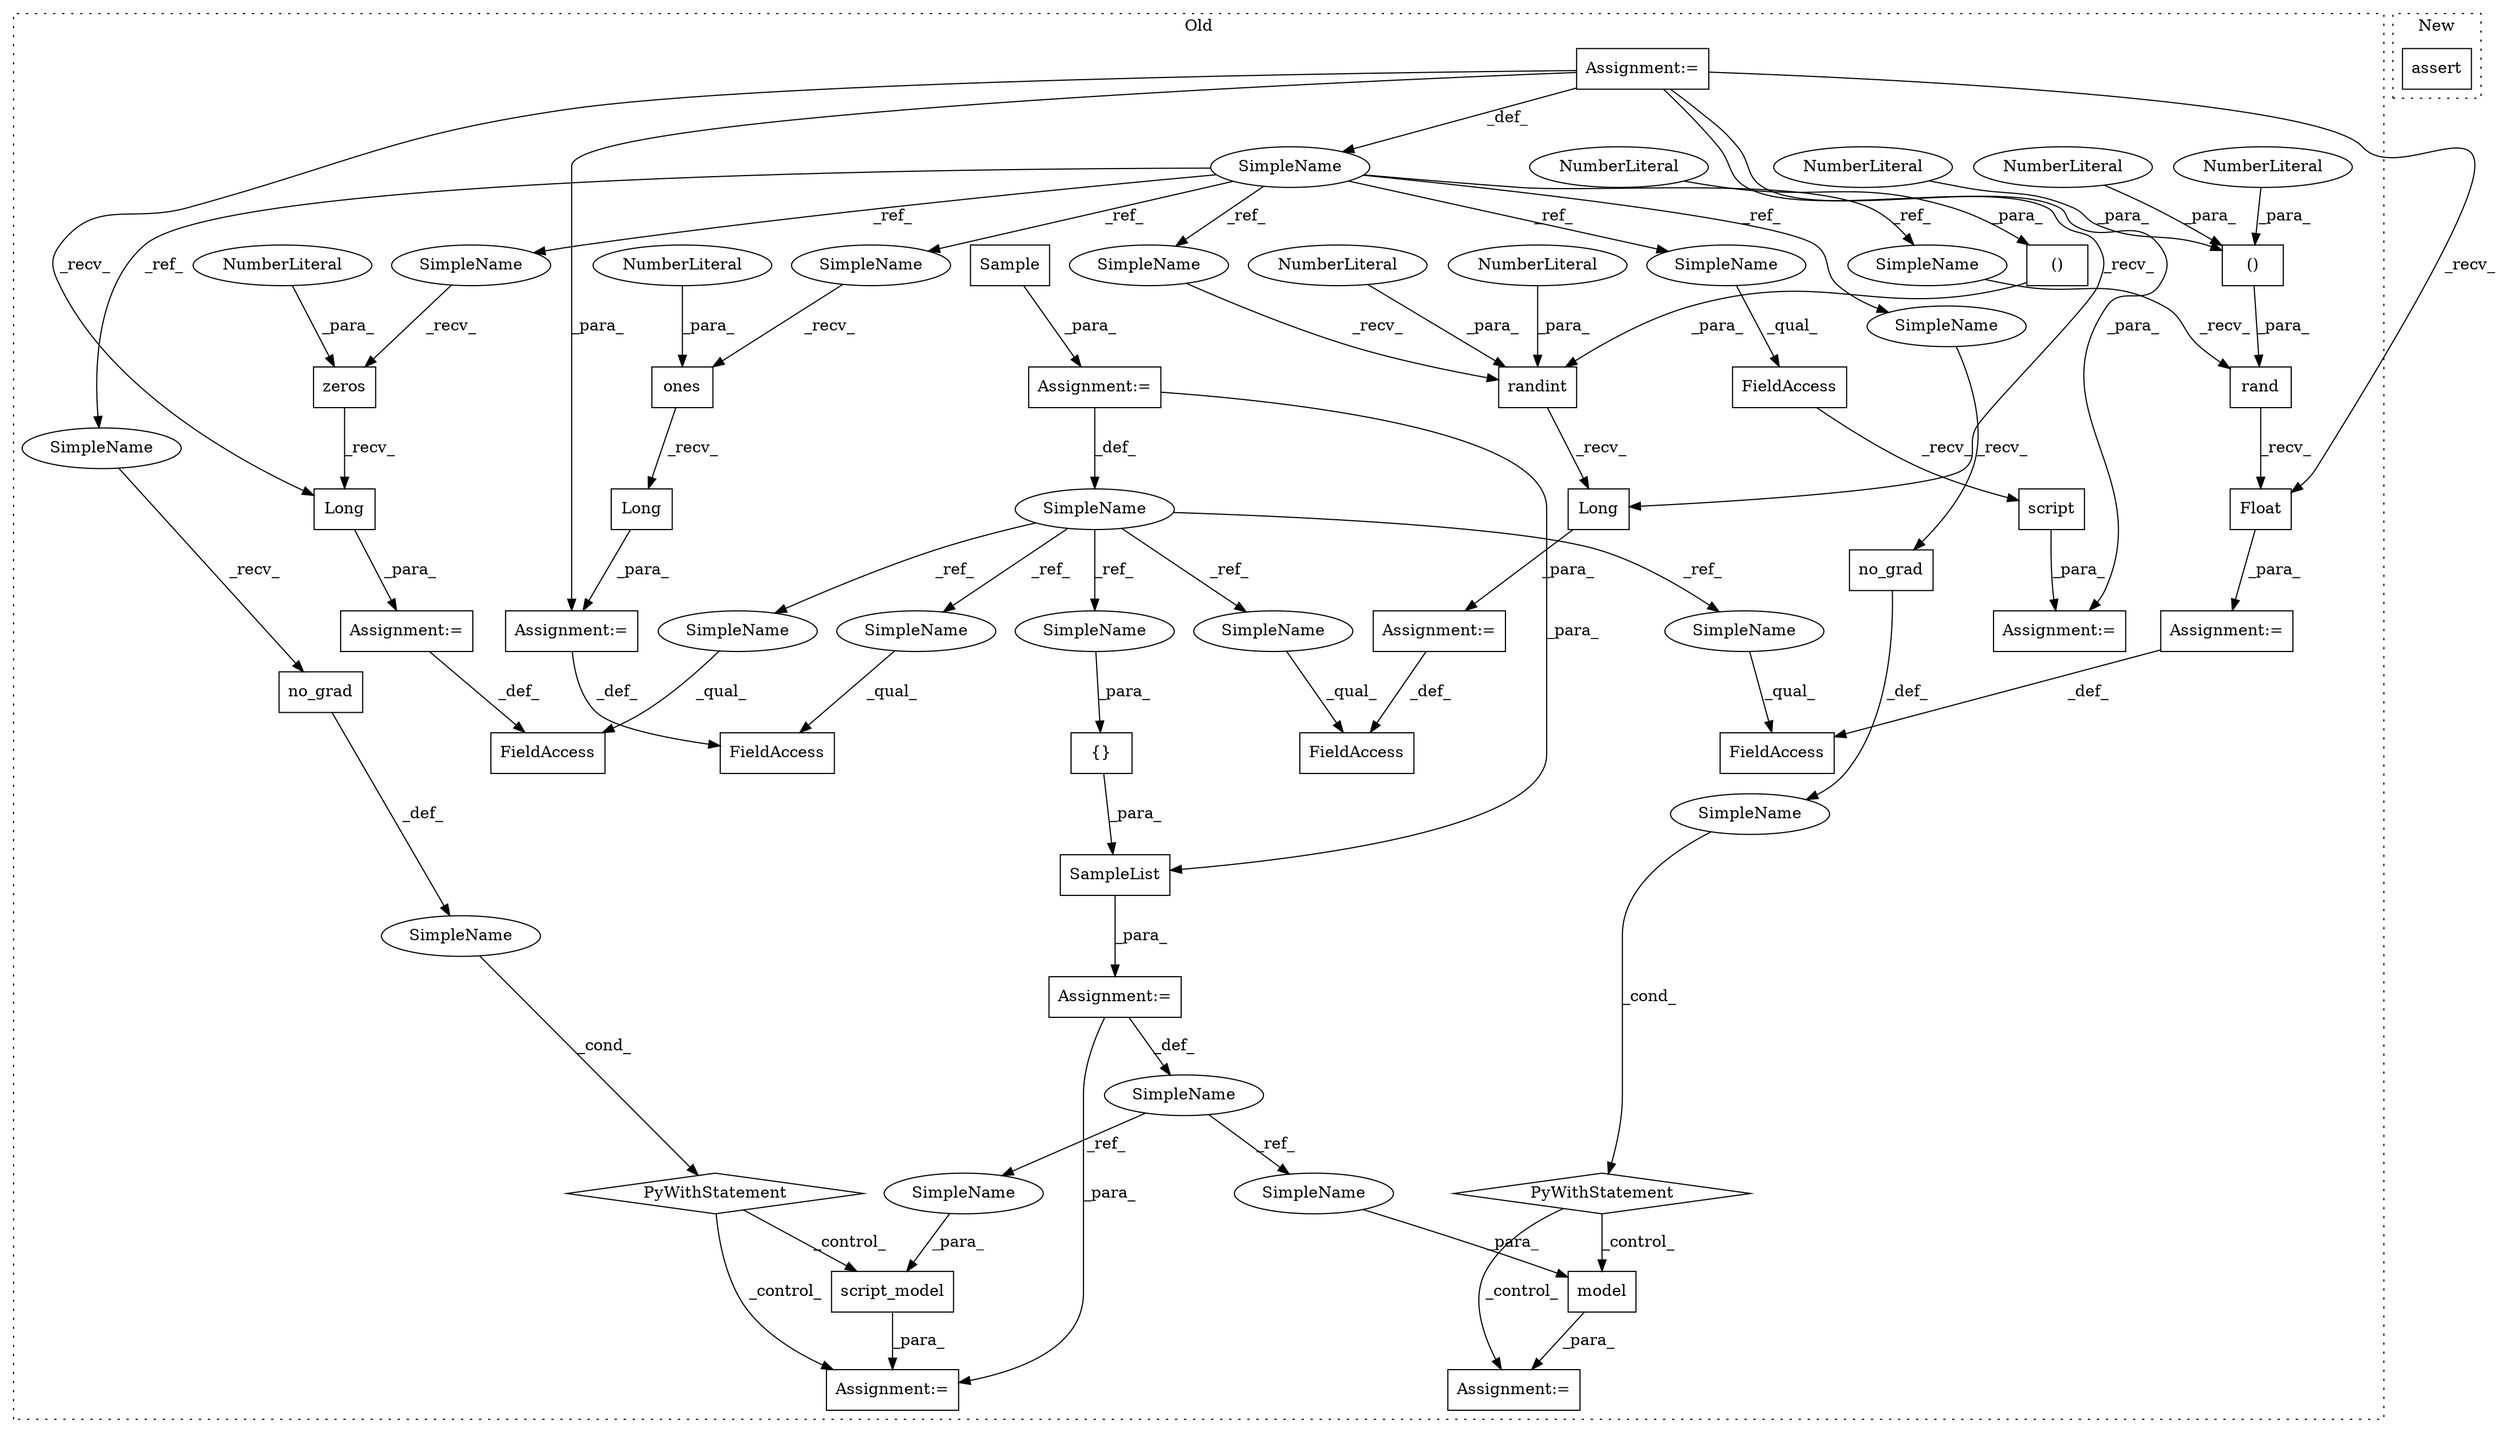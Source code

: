 digraph G {
subgraph cluster0 {
1 [label="script" a="32" s="3121,3133" l="7,1" shape="box"];
3 [label="FieldAccess" a="22" s="3111" l="9" shape="box"];
4 [label="Assignment:=" a="7" s="3110" l="1" shape="box"];
5 [label="Assignment:=" a="7" s="2373" l="5" shape="box"];
6 [label="Assignment:=" a="7" s="2892" l="1" shape="box"];
7 [label="Assignment:=" a="7" s="3062" l="1" shape="box"];
8 [label="SimpleName" a="42" s="" l="" shape="ellipse"];
9 [label="PyWithStatement" a="104" s="3015,3040" l="10,2" shape="diamond"];
10 [label="()" a="106" s="2909" l="33" shape="box"];
11 [label="{}" a="4" s="2995,3007" l="1,1" shape="box"];
12 [label="NumberLiteral" a="34" s="2909" l="1" shape="ellipse"];
13 [label="NumberLiteral" a="34" s="2923" l="3" shape="ellipse"];
14 [label="NumberLiteral" a="34" s="2939" l="3" shape="ellipse"];
15 [label="randint" a="32" s="2708,2756" l="8,2" shape="box"];
16 [label="()" a="106" s="2729" l="27" shape="box"];
17 [label="NumberLiteral" a="34" s="2718" l="5" shape="ellipse"];
18 [label="NumberLiteral" a="34" s="2716" l="1" shape="ellipse"];
19 [label="NumberLiteral" a="34" s="2753" l="3" shape="ellipse"];
20 [label="Sample" a="32" s="2666" l="8" shape="box"];
21 [label="PyWithStatement" a="104" s="3140,3165" l="10,2" shape="diamond"];
22 [label="SimpleName" a="42" s="2373" l="5" shape="ellipse"];
23 [label="zeros" a="32" s="2852,2861" l="6,1" shape="box"];
24 [label="NumberLiteral" a="34" s="2858" l="3" shape="ellipse"];
25 [label="SimpleName" a="42" s="" l="" shape="ellipse"];
26 [label="script_model" a="32" s="3189,3218" l="13,1" shape="box"];
27 [label="no_grad" a="32" s="3031" l="9" shape="box"];
28 [label="rand" a="32" s="2899,2942" l="10,2" shape="box"];
29 [label="Float" a="32" s="2945" l="7" shape="box"];
30 [label="SimpleName" a="42" s="2654" l="11" shape="ellipse"];
31 [label="FieldAccess" a="22" s="2875" l="17" shape="box"];
32 [label="FieldAccess" a="22" s="2822" l="23" shape="box"];
33 [label="FieldAccess" a="22" s="2771" l="22" shape="box"];
34 [label="FieldAccess" a="22" s="2680" l="21" shape="box"];
35 [label="Long" a="32" s="2810" l="6" shape="box"];
36 [label="ones" a="32" s="2800,2808" l="5,1" shape="box"];
37 [label="NumberLiteral" a="34" s="2805" l="3" shape="ellipse"];
38 [label="Long" a="32" s="2759" l="6" shape="box"];
39 [label="Assignment:=" a="7" s="2974" l="1" shape="box"];
40 [label="Long" a="32" s="2863" l="6" shape="box"];
41 [label="Assignment:=" a="7" s="2701" l="1" shape="box"];
42 [label="Assignment:=" a="7" s="3188" l="1" shape="box"];
43 [label="Assignment:=" a="7" s="2665" l="1" shape="box"];
44 [label="Assignment:=" a="7" s="2793" l="1" shape="box"];
45 [label="Assignment:=" a="7" s="2845" l="1" shape="box"];
46 [label="no_grad" a="32" s="3156" l="9" shape="box"];
47 [label="SampleList" a="32" s="2975,3008" l="11,1" shape="box"];
48 [label="SimpleName" a="42" s="2958" l="16" shape="ellipse"];
49 [label="model" a="32" s="3063,3085" l="6,1" shape="box"];
50 [label="SimpleName" a="42" s="2794" l="5" shape="ellipse"];
51 [label="SimpleName" a="42" s="2893" l="5" shape="ellipse"];
52 [label="SimpleName" a="42" s="3025" l="5" shape="ellipse"];
53 [label="SimpleName" a="42" s="3150" l="5" shape="ellipse"];
54 [label="SimpleName" a="42" s="2702" l="5" shape="ellipse"];
55 [label="SimpleName" a="42" s="2846" l="5" shape="ellipse"];
56 [label="SimpleName" a="42" s="3111" l="5" shape="ellipse"];
57 [label="SimpleName" a="42" s="2875" l="11" shape="ellipse"];
58 [label="SimpleName" a="42" s="2680" l="11" shape="ellipse"];
59 [label="SimpleName" a="42" s="2996" l="11" shape="ellipse"];
60 [label="SimpleName" a="42" s="2822" l="11" shape="ellipse"];
61 [label="SimpleName" a="42" s="2771" l="11" shape="ellipse"];
62 [label="SimpleName" a="42" s="3069" l="16" shape="ellipse"];
63 [label="SimpleName" a="42" s="3202" l="16" shape="ellipse"];
label = "Old";
style="dotted";
}
subgraph cluster1 {
2 [label="assert" a="32" s="1617,1709" l="11,1" shape="box"];
label = "New";
style="dotted";
}
1 -> 4 [label="_para_"];
3 -> 1 [label="_recv_"];
5 -> 29 [label="_recv_"];
5 -> 22 [label="_def_"];
5 -> 4 [label="_para_"];
5 -> 40 [label="_recv_"];
5 -> 38 [label="_recv_"];
5 -> 44 [label="_para_"];
6 -> 31 [label="_def_"];
8 -> 9 [label="_cond_"];
9 -> 49 [label="_control_"];
9 -> 7 [label="_control_"];
10 -> 28 [label="_para_"];
11 -> 47 [label="_para_"];
12 -> 10 [label="_para_"];
13 -> 10 [label="_para_"];
14 -> 10 [label="_para_"];
15 -> 38 [label="_recv_"];
16 -> 15 [label="_para_"];
17 -> 15 [label="_para_"];
18 -> 15 [label="_para_"];
19 -> 16 [label="_para_"];
20 -> 43 [label="_para_"];
21 -> 42 [label="_control_"];
21 -> 26 [label="_control_"];
22 -> 54 [label="_ref_"];
22 -> 53 [label="_ref_"];
22 -> 52 [label="_ref_"];
22 -> 56 [label="_ref_"];
22 -> 55 [label="_ref_"];
22 -> 51 [label="_ref_"];
22 -> 50 [label="_ref_"];
23 -> 40 [label="_recv_"];
24 -> 23 [label="_para_"];
25 -> 21 [label="_cond_"];
26 -> 42 [label="_para_"];
27 -> 8 [label="_def_"];
28 -> 29 [label="_recv_"];
29 -> 6 [label="_para_"];
30 -> 61 [label="_ref_"];
30 -> 58 [label="_ref_"];
30 -> 60 [label="_ref_"];
30 -> 57 [label="_ref_"];
30 -> 59 [label="_ref_"];
35 -> 44 [label="_para_"];
36 -> 35 [label="_recv_"];
37 -> 36 [label="_para_"];
38 -> 41 [label="_para_"];
39 -> 42 [label="_para_"];
39 -> 48 [label="_def_"];
40 -> 45 [label="_para_"];
41 -> 34 [label="_def_"];
43 -> 47 [label="_para_"];
43 -> 30 [label="_def_"];
44 -> 33 [label="_def_"];
45 -> 32 [label="_def_"];
46 -> 25 [label="_def_"];
47 -> 39 [label="_para_"];
48 -> 62 [label="_ref_"];
48 -> 63 [label="_ref_"];
49 -> 7 [label="_para_"];
50 -> 36 [label="_recv_"];
51 -> 28 [label="_recv_"];
52 -> 27 [label="_recv_"];
53 -> 46 [label="_recv_"];
54 -> 15 [label="_recv_"];
55 -> 23 [label="_recv_"];
56 -> 3 [label="_qual_"];
57 -> 31 [label="_qual_"];
58 -> 34 [label="_qual_"];
59 -> 11 [label="_para_"];
60 -> 32 [label="_qual_"];
61 -> 33 [label="_qual_"];
62 -> 49 [label="_para_"];
63 -> 26 [label="_para_"];
}